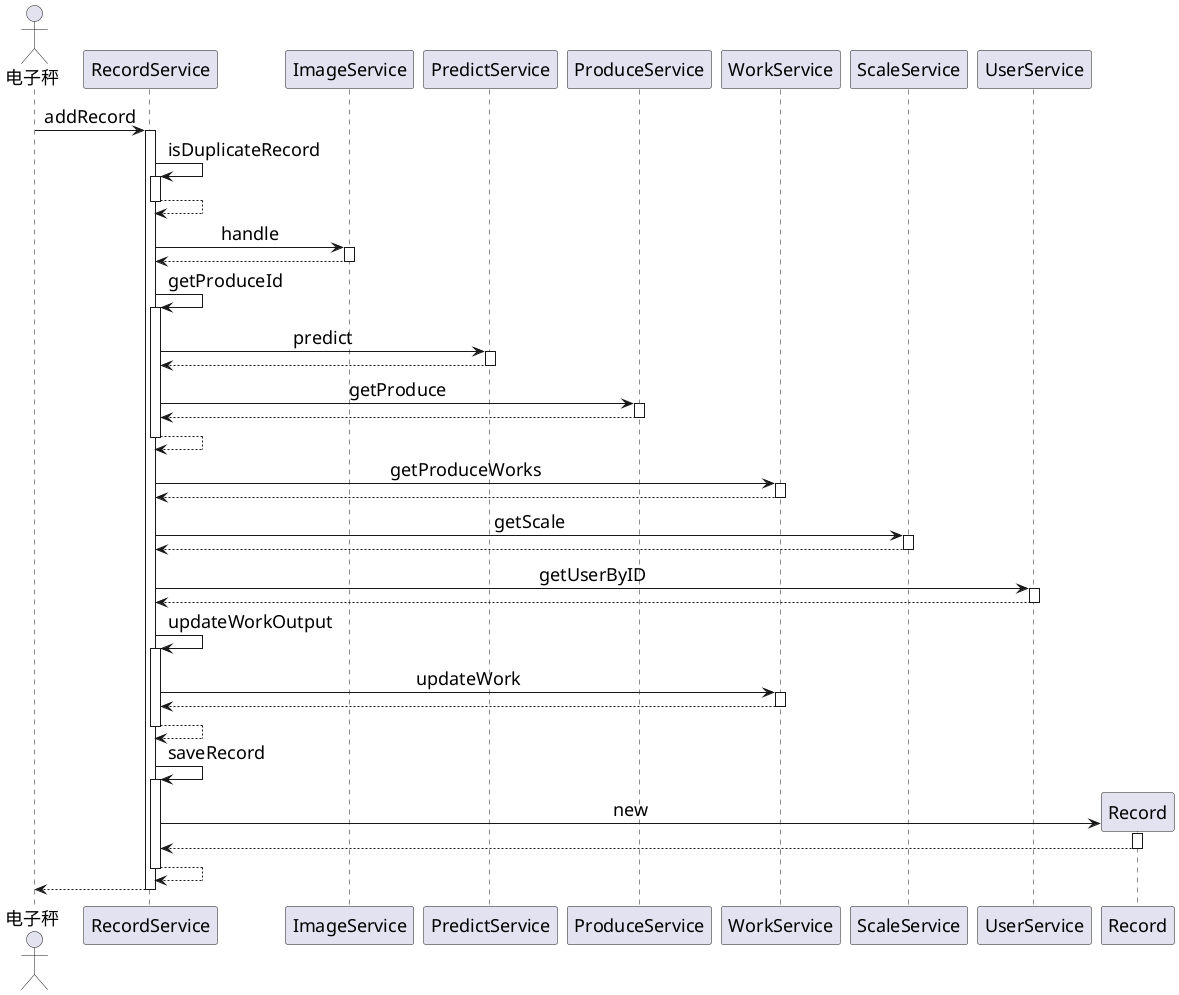 @startuml

skinparam sequenceMessageAlign center
skinparam defaultFontSize 18

actor 电子秤 as Actor
Actor -> RecordService : addRecord
activate RecordService
RecordService -> RecordService : isDuplicateRecord
activate RecordService
RecordService --> RecordService
deactivate RecordService
RecordService -> ImageService : handle
activate ImageService
ImageService --> RecordService
deactivate ImageService
RecordService -> RecordService : getProduceId
activate RecordService
RecordService -> PredictService : predict
activate PredictService
PredictService --> RecordService
deactivate PredictService
RecordService -> ProduceService : getProduce
activate ProduceService
ProduceService --> RecordService
deactivate ProduceService
RecordService --> RecordService
deactivate RecordService
RecordService -> WorkService : getProduceWorks
activate WorkService
WorkService --> RecordService
deactivate WorkService
RecordService -> ScaleService : getScale
activate ScaleService
ScaleService --> RecordService
deactivate ScaleService
RecordService -> UserService : getUserByID
activate UserService
UserService --> RecordService
deactivate UserService
RecordService -> RecordService : updateWorkOutput
activate RecordService
RecordService -> WorkService : updateWork
activate WorkService
WorkService --> RecordService
deactivate WorkService
RecordService --> RecordService
deactivate RecordService
RecordService -> RecordService : saveRecord
activate RecordService
create Record
RecordService -> Record : new
activate Record
Record --> RecordService
deactivate Record
RecordService --> RecordService
deactivate RecordService
return
@enduml